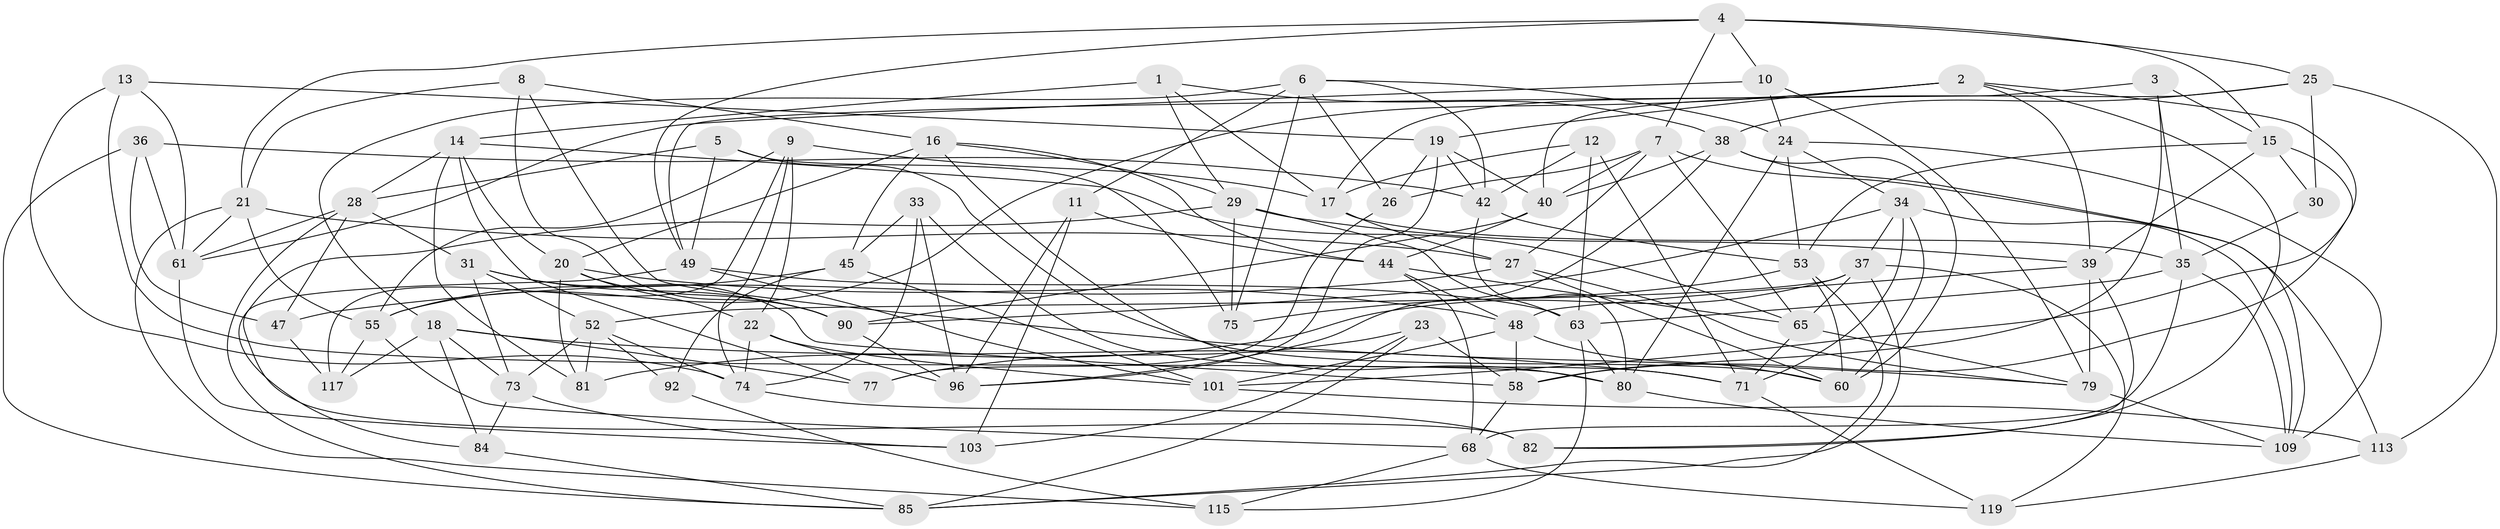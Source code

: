 // original degree distribution, {4: 1.0}
// Generated by graph-tools (version 1.1) at 2025/42/03/06/25 10:42:16]
// undirected, 75 vertices, 196 edges
graph export_dot {
graph [start="1"]
  node [color=gray90,style=filled];
  1;
  2 [super="+102"];
  3;
  4 [super="+64"];
  5;
  6 [super="+66"];
  7 [super="+124"];
  8;
  9 [super="+32"];
  10;
  11;
  12;
  13;
  14 [super="+108"];
  15 [super="+110"];
  16 [super="+72"];
  17 [super="+94"];
  18 [super="+62"];
  19 [super="+105"];
  20 [super="+83"];
  21 [super="+116"];
  22 [super="+51"];
  23;
  24 [super="+93"];
  25 [super="+57"];
  26;
  27 [super="+59"];
  28 [super="+43"];
  29 [super="+56"];
  30;
  31 [super="+104"];
  33;
  34 [super="+118"];
  35 [super="+125"];
  36;
  37 [super="+46"];
  38 [super="+100"];
  39 [super="+41"];
  40 [super="+50"];
  42 [super="+112"];
  44 [super="+111"];
  45 [super="+69"];
  47;
  48 [super="+76"];
  49 [super="+97"];
  52 [super="+54"];
  53 [super="+99"];
  55 [super="+106"];
  58 [super="+98"];
  60 [super="+123"];
  61 [super="+120"];
  63 [super="+70"];
  65 [super="+67"];
  68 [super="+95"];
  71 [super="+86"];
  73 [super="+87"];
  74 [super="+78"];
  75;
  77;
  79 [super="+91"];
  80 [super="+88"];
  81;
  82;
  84;
  85 [super="+89"];
  90 [super="+114"];
  92;
  96 [super="+107"];
  101 [super="+121"];
  103;
  109 [super="+122"];
  113;
  115;
  117;
  119;
  1 -- 17;
  1 -- 29;
  1 -- 38;
  1 -- 14;
  2 -- 82;
  2 -- 39;
  2 -- 17;
  2 -- 19;
  2 -- 101;
  2 -- 55;
  3 -- 58;
  3 -- 49;
  3 -- 35;
  3 -- 15;
  4 -- 10;
  4 -- 49;
  4 -- 25;
  4 -- 15;
  4 -- 21;
  4 -- 7;
  5 -- 60;
  5 -- 75;
  5 -- 49;
  5 -- 28;
  6 -- 75;
  6 -- 11;
  6 -- 42;
  6 -- 26;
  6 -- 18;
  6 -- 24;
  7 -- 40;
  7 -- 113;
  7 -- 26;
  7 -- 65;
  7 -- 27;
  8 -- 21;
  8 -- 16;
  8 -- 90;
  8 -- 79;
  9 -- 22 [weight=2];
  9 -- 17;
  9 -- 74;
  9 -- 117;
  9 -- 55;
  10 -- 24;
  10 -- 79;
  10 -- 61;
  11 -- 103;
  11 -- 96;
  11 -- 44;
  12 -- 17;
  12 -- 71;
  12 -- 42;
  12 -- 63;
  13 -- 74;
  13 -- 80;
  13 -- 19;
  13 -- 61;
  14 -- 65;
  14 -- 77;
  14 -- 28;
  14 -- 81;
  14 -- 20;
  15 -- 30;
  15 -- 58;
  15 -- 39;
  15 -- 53;
  16 -- 44;
  16 -- 45;
  16 -- 29;
  16 -- 80;
  16 -- 20;
  17 -- 35;
  17 -- 27;
  18 -- 77;
  18 -- 73;
  18 -- 71;
  18 -- 84;
  18 -- 117;
  19 -- 96;
  19 -- 26;
  19 -- 42;
  19 -- 40;
  20 -- 22;
  20 -- 48;
  20 -- 81;
  20 -- 90;
  21 -- 115;
  21 -- 27;
  21 -- 55;
  21 -- 61;
  22 -- 101;
  22 -- 96;
  22 -- 74;
  23 -- 58;
  23 -- 103;
  23 -- 85;
  23 -- 77;
  24 -- 109;
  24 -- 80;
  24 -- 34;
  24 -- 53;
  25 -- 113;
  25 -- 30 [weight=2];
  25 -- 38;
  25 -- 40;
  26 -- 77;
  27 -- 60;
  27 -- 79;
  27 -- 47;
  28 -- 47;
  28 -- 61;
  28 -- 85;
  28 -- 31;
  29 -- 75;
  29 -- 82;
  29 -- 39;
  29 -- 63;
  30 -- 35;
  31 -- 73 [weight=2];
  31 -- 52;
  31 -- 90;
  31 -- 58;
  33 -- 74;
  33 -- 45;
  33 -- 71;
  33 -- 96;
  34 -- 71;
  34 -- 90;
  34 -- 60;
  34 -- 37;
  34 -- 109;
  35 -- 68;
  35 -- 109;
  35 -- 63;
  36 -- 61;
  36 -- 47;
  36 -- 85;
  36 -- 42;
  37 -- 119;
  37 -- 65;
  37 -- 85;
  37 -- 81;
  37 -- 52;
  38 -- 40;
  38 -- 60;
  38 -- 96;
  38 -- 109;
  39 -- 48;
  39 -- 82;
  39 -- 79;
  40 -- 90;
  40 -- 44;
  42 -- 80;
  42 -- 53;
  44 -- 48;
  44 -- 65;
  44 -- 68;
  45 -- 101;
  45 -- 55;
  45 -- 92 [weight=2];
  47 -- 117;
  48 -- 60;
  48 -- 58;
  48 -- 101;
  49 -- 84;
  49 -- 63;
  49 -- 101;
  52 -- 73;
  52 -- 81;
  52 -- 92;
  52 -- 74;
  53 -- 75;
  53 -- 85;
  53 -- 60;
  55 -- 117;
  55 -- 68;
  58 -- 68;
  61 -- 103;
  63 -- 80;
  63 -- 115;
  65 -- 79;
  65 -- 71;
  68 -- 115;
  68 -- 119;
  71 -- 119;
  73 -- 103;
  73 -- 84;
  74 -- 82;
  79 -- 109;
  80 -- 109;
  84 -- 85;
  90 -- 96;
  92 -- 115;
  101 -- 113;
  113 -- 119;
}
